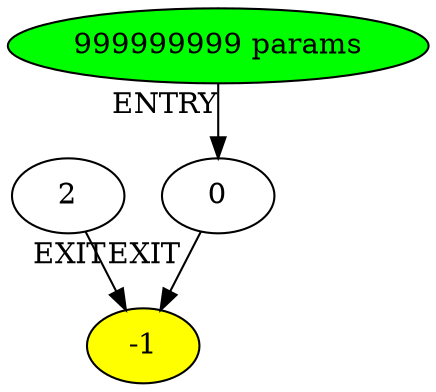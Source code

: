 digraph testName {

1 [label="2"];
-2 -> 0[xlabel="ENTRY"];
0 -> -1[xlabel="EXIT"];
1 -> -1[xlabel="EXIT"];
-2 [fillcolor = green, style = filled]-1 [fillcolor= yellow, style = filled] -2 [label="999999999 params"];
}
